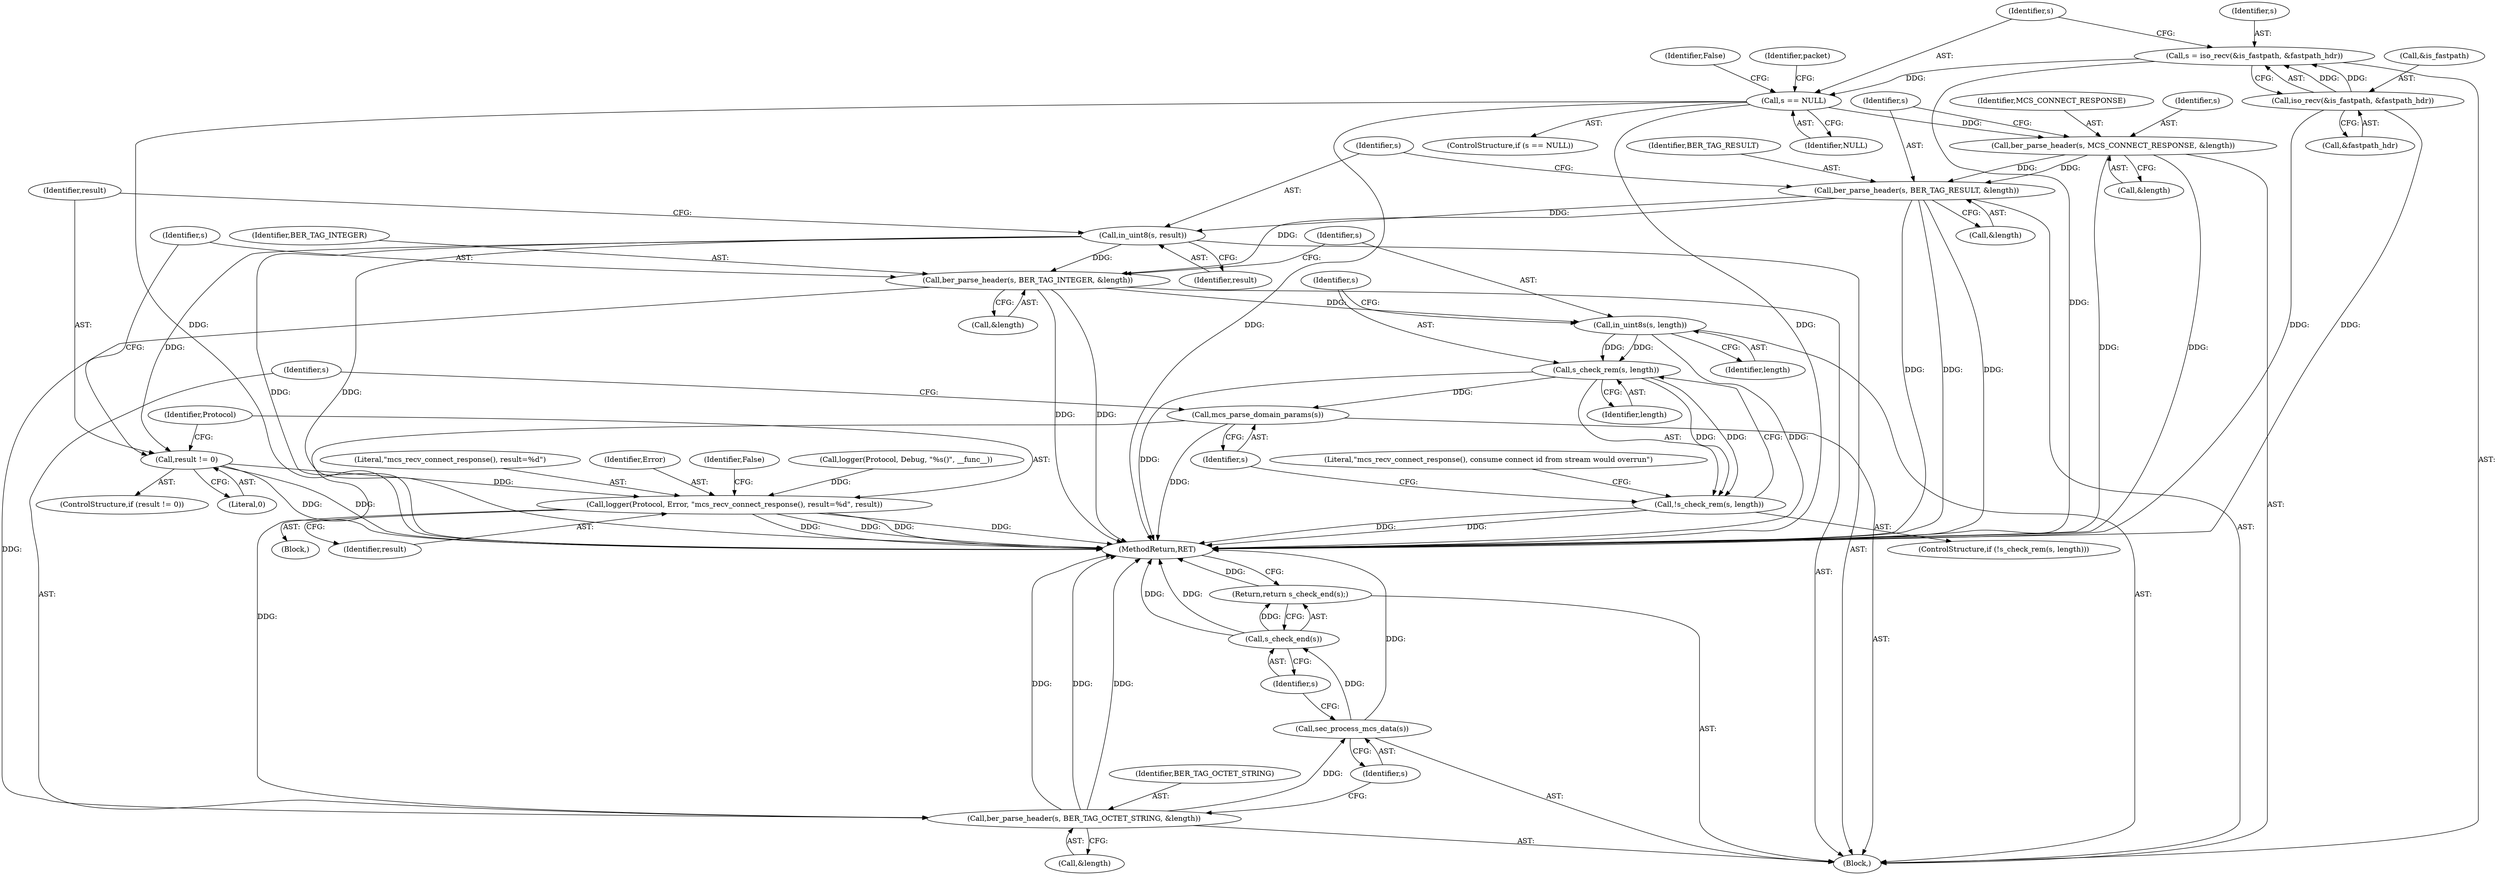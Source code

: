 digraph "0_rdesktop_4dca546d04321a610c1835010b5dad85163b65e1_5@API" {
"1000118" [label="(Call,s = iso_recv(&is_fastpath, &fastpath_hdr))"];
"1000120" [label="(Call,iso_recv(&is_fastpath, &fastpath_hdr))"];
"1000126" [label="(Call,s == NULL)"];
"1000135" [label="(Call,ber_parse_header(s, MCS_CONNECT_RESPONSE, &length))"];
"1000140" [label="(Call,ber_parse_header(s, BER_TAG_RESULT, &length))"];
"1000145" [label="(Call,in_uint8(s, result))"];
"1000149" [label="(Call,result != 0)"];
"1000153" [label="(Call,logger(Protocol, Error, \"mcs_recv_connect_response(), result=%d\", result))"];
"1000160" [label="(Call,ber_parse_header(s, BER_TAG_INTEGER, &length))"];
"1000165" [label="(Call,in_uint8s(s, length))"];
"1000170" [label="(Call,s_check_rem(s, length))"];
"1000169" [label="(Call,!s_check_rem(s, length))"];
"1000178" [label="(Call,mcs_parse_domain_params(s))"];
"1000180" [label="(Call,ber_parse_header(s, BER_TAG_OCTET_STRING, &length))"];
"1000185" [label="(Call,sec_process_mcs_data(s))"];
"1000188" [label="(Call,s_check_end(s))"];
"1000187" [label="(Return,return s_check_end(s);)"];
"1000143" [label="(Call,&length)"];
"1000190" [label="(MethodReturn,RET)"];
"1000161" [label="(Identifier,s)"];
"1000156" [label="(Literal,\"mcs_recv_connect_response(), result=%d\")"];
"1000128" [label="(Identifier,NULL)"];
"1000137" [label="(Identifier,MCS_CONNECT_RESPONSE)"];
"1000168" [label="(ControlStructure,if (!s_check_rem(s, length)))"];
"1000150" [label="(Identifier,result)"];
"1000141" [label="(Identifier,s)"];
"1000186" [label="(Identifier,s)"];
"1000118" [label="(Call,s = iso_recv(&is_fastpath, &fastpath_hdr))"];
"1000123" [label="(Call,&fastpath_hdr)"];
"1000125" [label="(ControlStructure,if (s == NULL))"];
"1000152" [label="(Block,)"];
"1000155" [label="(Identifier,Error)"];
"1000166" [label="(Identifier,s)"];
"1000119" [label="(Identifier,s)"];
"1000182" [label="(Identifier,BER_TAG_OCTET_STRING)"];
"1000159" [label="(Identifier,False)"];
"1000120" [label="(Call,iso_recv(&is_fastpath, &fastpath_hdr))"];
"1000140" [label="(Call,ber_parse_header(s, BER_TAG_RESULT, &length))"];
"1000142" [label="(Identifier,BER_TAG_RESULT)"];
"1000162" [label="(Identifier,BER_TAG_INTEGER)"];
"1000187" [label="(Return,return s_check_end(s);)"];
"1000145" [label="(Call,in_uint8(s, result))"];
"1000171" [label="(Identifier,s)"];
"1000138" [label="(Call,&length)"];
"1000157" [label="(Identifier,result)"];
"1000127" [label="(Identifier,s)"];
"1000183" [label="(Call,&length)"];
"1000126" [label="(Call,s == NULL)"];
"1000130" [label="(Identifier,False)"];
"1000178" [label="(Call,mcs_parse_domain_params(s))"];
"1000189" [label="(Identifier,s)"];
"1000135" [label="(Call,ber_parse_header(s, MCS_CONNECT_RESPONSE, &length))"];
"1000170" [label="(Call,s_check_rem(s, length))"];
"1000146" [label="(Identifier,s)"];
"1000121" [label="(Call,&is_fastpath)"];
"1000175" [label="(Literal,\"mcs_recv_connect_response(), consume connect id from stream would overrun\")"];
"1000148" [label="(ControlStructure,if (result != 0))"];
"1000180" [label="(Call,ber_parse_header(s, BER_TAG_OCTET_STRING, &length))"];
"1000149" [label="(Call,result != 0)"];
"1000153" [label="(Call,logger(Protocol, Error, \"mcs_recv_connect_response(), result=%d\", result))"];
"1000113" [label="(Call,logger(Protocol, Debug, \"%s()\", __func__))"];
"1000163" [label="(Call,&length)"];
"1000132" [label="(Identifier,packet)"];
"1000154" [label="(Identifier,Protocol)"];
"1000188" [label="(Call,s_check_end(s))"];
"1000172" [label="(Identifier,length)"];
"1000160" [label="(Call,ber_parse_header(s, BER_TAG_INTEGER, &length))"];
"1000147" [label="(Identifier,result)"];
"1000179" [label="(Identifier,s)"];
"1000181" [label="(Identifier,s)"];
"1000167" [label="(Identifier,length)"];
"1000104" [label="(Block,)"];
"1000185" [label="(Call,sec_process_mcs_data(s))"];
"1000151" [label="(Literal,0)"];
"1000169" [label="(Call,!s_check_rem(s, length))"];
"1000165" [label="(Call,in_uint8s(s, length))"];
"1000136" [label="(Identifier,s)"];
"1000118" -> "1000104"  [label="AST: "];
"1000118" -> "1000120"  [label="CFG: "];
"1000119" -> "1000118"  [label="AST: "];
"1000120" -> "1000118"  [label="AST: "];
"1000127" -> "1000118"  [label="CFG: "];
"1000118" -> "1000190"  [label="DDG: "];
"1000120" -> "1000118"  [label="DDG: "];
"1000120" -> "1000118"  [label="DDG: "];
"1000118" -> "1000126"  [label="DDG: "];
"1000120" -> "1000123"  [label="CFG: "];
"1000121" -> "1000120"  [label="AST: "];
"1000123" -> "1000120"  [label="AST: "];
"1000120" -> "1000190"  [label="DDG: "];
"1000120" -> "1000190"  [label="DDG: "];
"1000126" -> "1000125"  [label="AST: "];
"1000126" -> "1000128"  [label="CFG: "];
"1000127" -> "1000126"  [label="AST: "];
"1000128" -> "1000126"  [label="AST: "];
"1000130" -> "1000126"  [label="CFG: "];
"1000132" -> "1000126"  [label="CFG: "];
"1000126" -> "1000190"  [label="DDG: "];
"1000126" -> "1000190"  [label="DDG: "];
"1000126" -> "1000190"  [label="DDG: "];
"1000126" -> "1000135"  [label="DDG: "];
"1000135" -> "1000104"  [label="AST: "];
"1000135" -> "1000138"  [label="CFG: "];
"1000136" -> "1000135"  [label="AST: "];
"1000137" -> "1000135"  [label="AST: "];
"1000138" -> "1000135"  [label="AST: "];
"1000141" -> "1000135"  [label="CFG: "];
"1000135" -> "1000190"  [label="DDG: "];
"1000135" -> "1000190"  [label="DDG: "];
"1000135" -> "1000140"  [label="DDG: "];
"1000135" -> "1000140"  [label="DDG: "];
"1000140" -> "1000104"  [label="AST: "];
"1000140" -> "1000143"  [label="CFG: "];
"1000141" -> "1000140"  [label="AST: "];
"1000142" -> "1000140"  [label="AST: "];
"1000143" -> "1000140"  [label="AST: "];
"1000146" -> "1000140"  [label="CFG: "];
"1000140" -> "1000190"  [label="DDG: "];
"1000140" -> "1000190"  [label="DDG: "];
"1000140" -> "1000190"  [label="DDG: "];
"1000140" -> "1000145"  [label="DDG: "];
"1000140" -> "1000160"  [label="DDG: "];
"1000145" -> "1000104"  [label="AST: "];
"1000145" -> "1000147"  [label="CFG: "];
"1000146" -> "1000145"  [label="AST: "];
"1000147" -> "1000145"  [label="AST: "];
"1000150" -> "1000145"  [label="CFG: "];
"1000145" -> "1000190"  [label="DDG: "];
"1000145" -> "1000190"  [label="DDG: "];
"1000145" -> "1000149"  [label="DDG: "];
"1000145" -> "1000160"  [label="DDG: "];
"1000149" -> "1000148"  [label="AST: "];
"1000149" -> "1000151"  [label="CFG: "];
"1000150" -> "1000149"  [label="AST: "];
"1000151" -> "1000149"  [label="AST: "];
"1000154" -> "1000149"  [label="CFG: "];
"1000161" -> "1000149"  [label="CFG: "];
"1000149" -> "1000190"  [label="DDG: "];
"1000149" -> "1000190"  [label="DDG: "];
"1000149" -> "1000153"  [label="DDG: "];
"1000153" -> "1000152"  [label="AST: "];
"1000153" -> "1000157"  [label="CFG: "];
"1000154" -> "1000153"  [label="AST: "];
"1000155" -> "1000153"  [label="AST: "];
"1000156" -> "1000153"  [label="AST: "];
"1000157" -> "1000153"  [label="AST: "];
"1000159" -> "1000153"  [label="CFG: "];
"1000153" -> "1000190"  [label="DDG: "];
"1000153" -> "1000190"  [label="DDG: "];
"1000153" -> "1000190"  [label="DDG: "];
"1000153" -> "1000190"  [label="DDG: "];
"1000113" -> "1000153"  [label="DDG: "];
"1000160" -> "1000104"  [label="AST: "];
"1000160" -> "1000163"  [label="CFG: "];
"1000161" -> "1000160"  [label="AST: "];
"1000162" -> "1000160"  [label="AST: "];
"1000163" -> "1000160"  [label="AST: "];
"1000166" -> "1000160"  [label="CFG: "];
"1000160" -> "1000190"  [label="DDG: "];
"1000160" -> "1000190"  [label="DDG: "];
"1000160" -> "1000165"  [label="DDG: "];
"1000160" -> "1000180"  [label="DDG: "];
"1000165" -> "1000104"  [label="AST: "];
"1000165" -> "1000167"  [label="CFG: "];
"1000166" -> "1000165"  [label="AST: "];
"1000167" -> "1000165"  [label="AST: "];
"1000171" -> "1000165"  [label="CFG: "];
"1000165" -> "1000190"  [label="DDG: "];
"1000165" -> "1000170"  [label="DDG: "];
"1000165" -> "1000170"  [label="DDG: "];
"1000170" -> "1000169"  [label="AST: "];
"1000170" -> "1000172"  [label="CFG: "];
"1000171" -> "1000170"  [label="AST: "];
"1000172" -> "1000170"  [label="AST: "];
"1000169" -> "1000170"  [label="CFG: "];
"1000170" -> "1000190"  [label="DDG: "];
"1000170" -> "1000169"  [label="DDG: "];
"1000170" -> "1000169"  [label="DDG: "];
"1000170" -> "1000178"  [label="DDG: "];
"1000169" -> "1000168"  [label="AST: "];
"1000175" -> "1000169"  [label="CFG: "];
"1000179" -> "1000169"  [label="CFG: "];
"1000169" -> "1000190"  [label="DDG: "];
"1000169" -> "1000190"  [label="DDG: "];
"1000178" -> "1000104"  [label="AST: "];
"1000178" -> "1000179"  [label="CFG: "];
"1000179" -> "1000178"  [label="AST: "];
"1000181" -> "1000178"  [label="CFG: "];
"1000178" -> "1000190"  [label="DDG: "];
"1000178" -> "1000180"  [label="DDG: "];
"1000180" -> "1000104"  [label="AST: "];
"1000180" -> "1000183"  [label="CFG: "];
"1000181" -> "1000180"  [label="AST: "];
"1000182" -> "1000180"  [label="AST: "];
"1000183" -> "1000180"  [label="AST: "];
"1000186" -> "1000180"  [label="CFG: "];
"1000180" -> "1000190"  [label="DDG: "];
"1000180" -> "1000190"  [label="DDG: "];
"1000180" -> "1000190"  [label="DDG: "];
"1000180" -> "1000185"  [label="DDG: "];
"1000185" -> "1000104"  [label="AST: "];
"1000185" -> "1000186"  [label="CFG: "];
"1000186" -> "1000185"  [label="AST: "];
"1000189" -> "1000185"  [label="CFG: "];
"1000185" -> "1000190"  [label="DDG: "];
"1000185" -> "1000188"  [label="DDG: "];
"1000188" -> "1000187"  [label="AST: "];
"1000188" -> "1000189"  [label="CFG: "];
"1000189" -> "1000188"  [label="AST: "];
"1000187" -> "1000188"  [label="CFG: "];
"1000188" -> "1000190"  [label="DDG: "];
"1000188" -> "1000190"  [label="DDG: "];
"1000188" -> "1000187"  [label="DDG: "];
"1000187" -> "1000104"  [label="AST: "];
"1000190" -> "1000187"  [label="CFG: "];
"1000187" -> "1000190"  [label="DDG: "];
}

